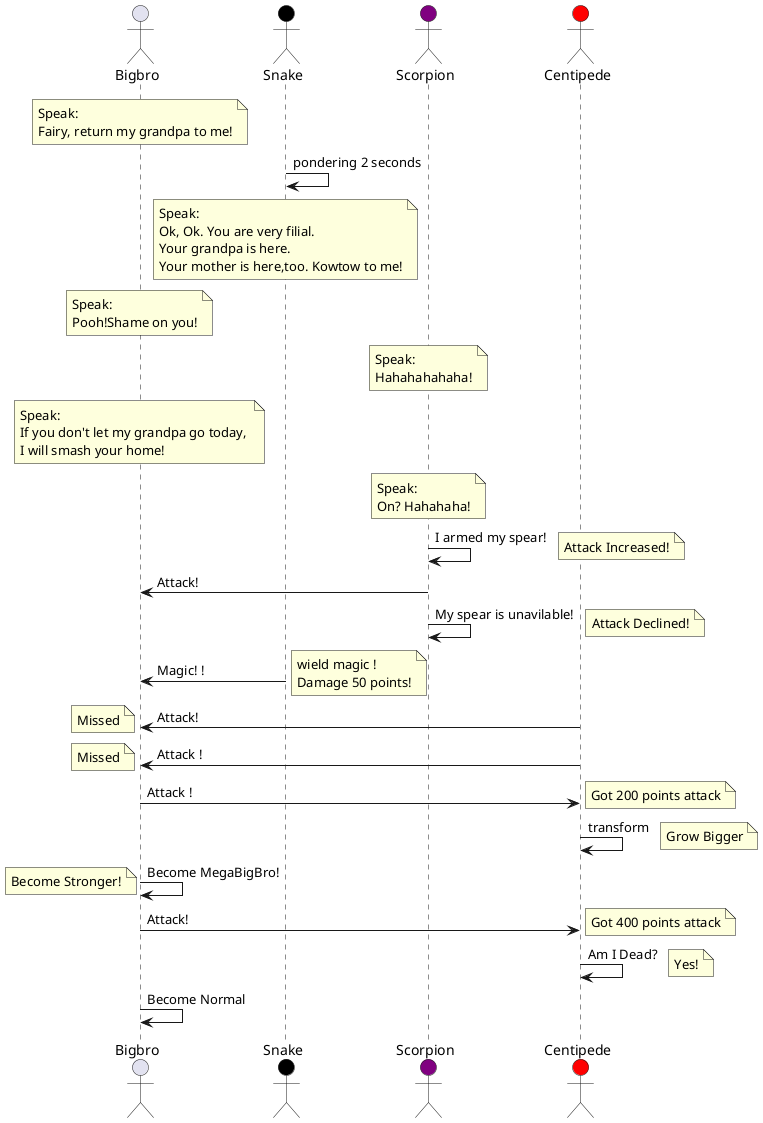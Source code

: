 'https://www.bilibili.com/video/BV1zQ4y1d7dQ?p=3'
'4:45 - 6:30'
@startuml
actor       Bigbro   as bigbro 
actor       Snake    as snake  #Black 
actor       Scorpion    as scorpion   #Purple 
actor       Centipede   as centipede  #Red

'bigbro -> snake: speak
note over bigbro
    Speak:
    Fairy, return my grandpa to me!
end note

snake -> snake : pondering 2 seconds

'snake -> bigbro : speak
note over snake
    Speak:
    Ok, Ok. You are very filial. 
    Your grandpa is here. 
    Your mother is here,too. Kowtow to me!
endnote

'bigbro -> snake: speak
note over bigbro
    Speak:
    Pooh!Shame on you!
end note

note over scorpion
    Speak:
    Hahahahahaha!
end note

note over bigbro
    Speak:
    If you don't let my grandpa go today, 
    I will smash your home!
end note
    
note over scorpion
    Speak:
    On? Hahahaha!
end note

scorpion -> scorpion : I armed my spear!
note right
    Attack Increased!
end note


scorpion -> bigbro : Attack! 

scorpion -> scorpion : My spear is unavilable!
note right
    Attack Declined!
end note

snake -> bigbro : Magic! !
note right 
    wield magic !
    Damage 50 points!
end note

centipede -> bigbro : Attack! 
note left: Missed


centipede -> bigbro : Attack !
note left: Missed

bigbro -> centipede : Attack !
note right: Got 200 points attack

centipede -> centipede : transform
note right: Grow Bigger

bigbro -> bigbro: Become MegaBigBro!
note left: Become Stronger!

bigbro -> centipede : Attack!
note right:Got 400 points attack

centipede -> centipede: Am I Dead?
note right : Yes!

bigbro -> bigbro :Become Normal










@enduml